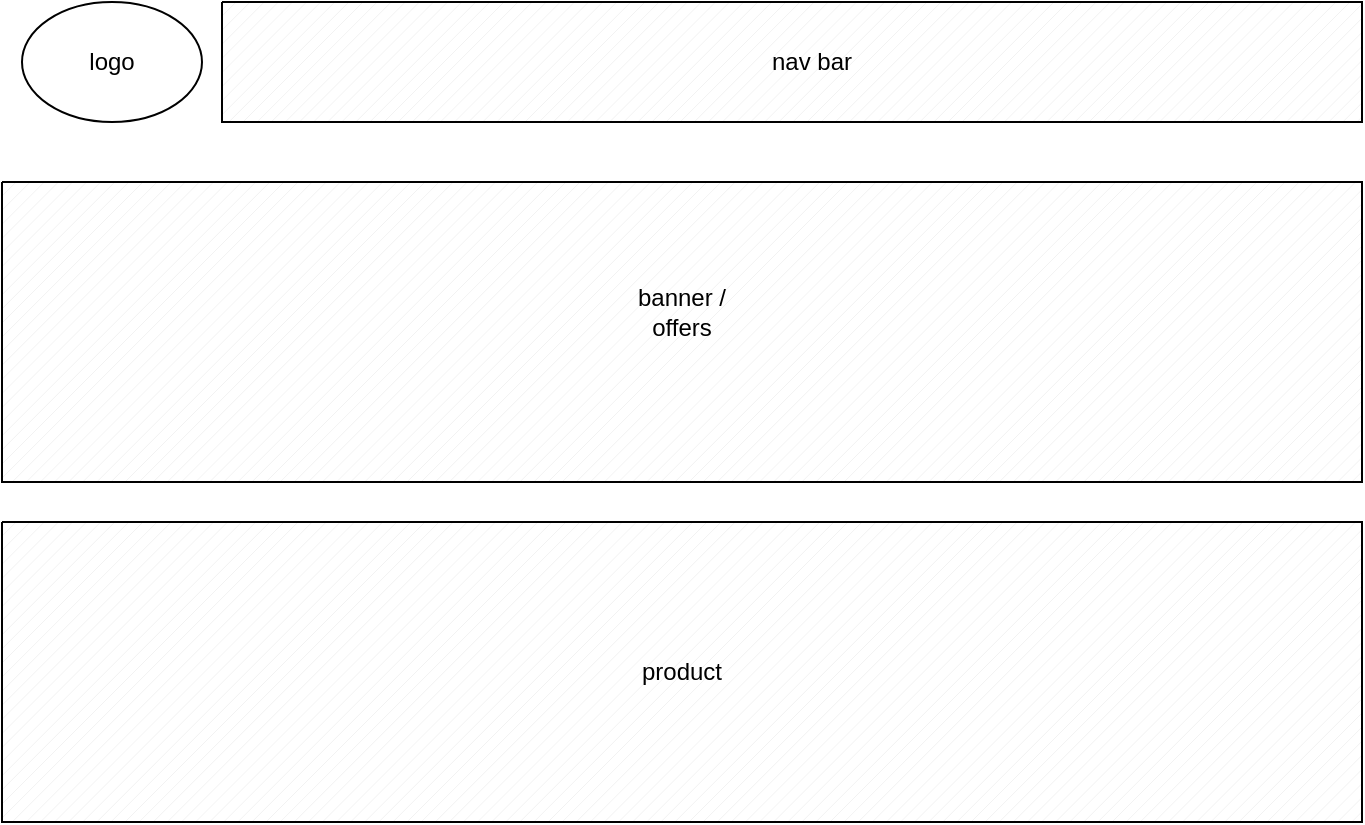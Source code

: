 <mxfile version="21.0.2" type="github">
  <diagram name="Page-1" id="c9db0220-8083-56f3-ca83-edcdcd058819">
    <mxGraphModel dx="1120" dy="485" grid="1" gridSize="10" guides="1" tooltips="1" connect="1" arrows="1" fold="1" page="1" pageScale="1.5" pageWidth="826" pageHeight="1169" background="none" math="0" shadow="0">
      <root>
        <mxCell id="0" style=";html=1;" />
        <mxCell id="1" style=";html=1;" parent="0" />
        <mxCell id="Ib9LRUt4JZgjjgIPll5e-1" value="" style="verticalLabelPosition=bottom;verticalAlign=top;html=1;shape=mxgraph.basic.patternFillRect;fillStyle=diag;step=5;fillStrokeWidth=0.2;fillStrokeColor=#dddddd;" parent="1" vertex="1">
          <mxGeometry x="150" y="30" width="570" height="60" as="geometry" />
        </mxCell>
        <mxCell id="Ib9LRUt4JZgjjgIPll5e-2" value="" style="verticalLabelPosition=bottom;verticalAlign=top;html=1;shape=mxgraph.basic.patternFillRect;fillStyle=diag;step=5;fillStrokeWidth=0.2;fillStrokeColor=#dddddd;" parent="1" vertex="1">
          <mxGeometry x="40" y="120" width="680" height="150" as="geometry" />
        </mxCell>
        <mxCell id="wnn9Fhf6Qrh0Tf8Qzal1-1" value="" style="ellipse;whiteSpace=wrap;html=1;" parent="1" vertex="1">
          <mxGeometry x="50" y="30" width="90" height="60" as="geometry" />
        </mxCell>
        <mxCell id="gzuQvW_wP6BqH5BC8UXk-1" value="" style="verticalLabelPosition=bottom;verticalAlign=top;html=1;shape=mxgraph.basic.patternFillRect;fillStyle=diag;step=5;fillStrokeWidth=0.2;fillStrokeColor=#dddddd;" parent="1" vertex="1">
          <mxGeometry x="40" y="290" width="680" height="150" as="geometry" />
        </mxCell>
        <mxCell id="gzuQvW_wP6BqH5BC8UXk-2" value="banner / offers" style="text;html=1;strokeColor=none;fillColor=none;align=center;verticalAlign=middle;whiteSpace=wrap;rounded=0;" parent="1" vertex="1">
          <mxGeometry x="350" y="170" width="60" height="30" as="geometry" />
        </mxCell>
        <mxCell id="gzuQvW_wP6BqH5BC8UXk-3" value="nav bar" style="text;html=1;strokeColor=none;fillColor=none;align=center;verticalAlign=middle;whiteSpace=wrap;rounded=0;" parent="1" vertex="1">
          <mxGeometry x="415" y="45" width="60" height="30" as="geometry" />
        </mxCell>
        <mxCell id="gzuQvW_wP6BqH5BC8UXk-4" value="logo" style="text;html=1;strokeColor=none;fillColor=none;align=center;verticalAlign=middle;whiteSpace=wrap;rounded=0;" parent="1" vertex="1">
          <mxGeometry x="65" y="45" width="60" height="30" as="geometry" />
        </mxCell>
        <mxCell id="8utrnAW9SY4dkjq8PcCo-1" value="product" style="text;html=1;strokeColor=none;fillColor=none;align=center;verticalAlign=middle;whiteSpace=wrap;rounded=0;" parent="1" vertex="1">
          <mxGeometry x="350" y="350" width="60" height="30" as="geometry" />
        </mxCell>
      </root>
    </mxGraphModel>
  </diagram>
</mxfile>
